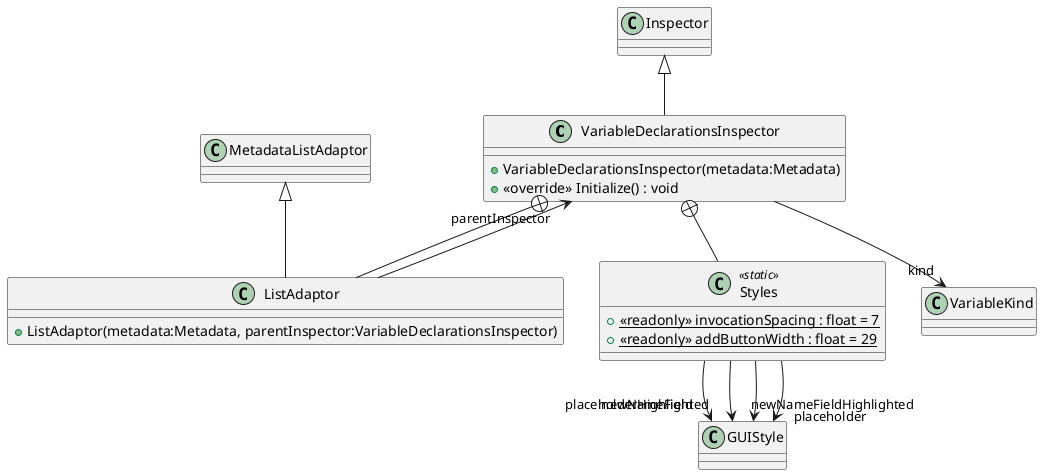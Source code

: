 @startuml
class VariableDeclarationsInspector {
    + VariableDeclarationsInspector(metadata:Metadata)
    + <<override>> Initialize() : void
}
class Styles <<static>> {
    + {static} <<readonly>> invocationSpacing : float = 7
    + {static} <<readonly>> addButtonWidth : float = 29
}
class ListAdaptor {
    + ListAdaptor(metadata:Metadata, parentInspector:VariableDeclarationsInspector)
}
Inspector <|-- VariableDeclarationsInspector
VariableDeclarationsInspector --> "kind" VariableKind
VariableDeclarationsInspector +-- Styles
Styles --> "newNameField" GUIStyle
Styles --> "newNameFieldHighlighted" GUIStyle
Styles --> "placeholder" GUIStyle
Styles --> "placeholderHighlighted" GUIStyle
VariableDeclarationsInspector +-- ListAdaptor
MetadataListAdaptor <|-- ListAdaptor
ListAdaptor --> "parentInspector" VariableDeclarationsInspector
@enduml
